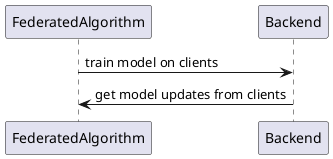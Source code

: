 @startuml
FederatedAlgorithm -> Backend : train model on clients
FederatedAlgorithm <- Backend : get model updates from clients
@enduml

